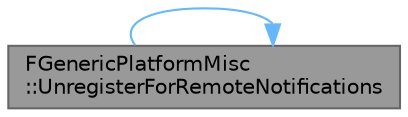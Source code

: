 digraph "FGenericPlatformMisc::UnregisterForRemoteNotifications"
{
 // INTERACTIVE_SVG=YES
 // LATEX_PDF_SIZE
  bgcolor="transparent";
  edge [fontname=Helvetica,fontsize=10,labelfontname=Helvetica,labelfontsize=10];
  node [fontname=Helvetica,fontsize=10,shape=box,height=0.2,width=0.4];
  rankdir="LR";
  Node1 [id="Node000001",label="FGenericPlatformMisc\l::UnregisterForRemoteNotifications",height=0.2,width=0.4,color="gray40", fillcolor="grey60", style="filled", fontcolor="black",tooltip="Requests unregistering from receiving remote notifications on the user's device."];
  Node1 -> Node1 [id="edge1_Node000001_Node000001",color="steelblue1",style="solid",tooltip=" "];
}
